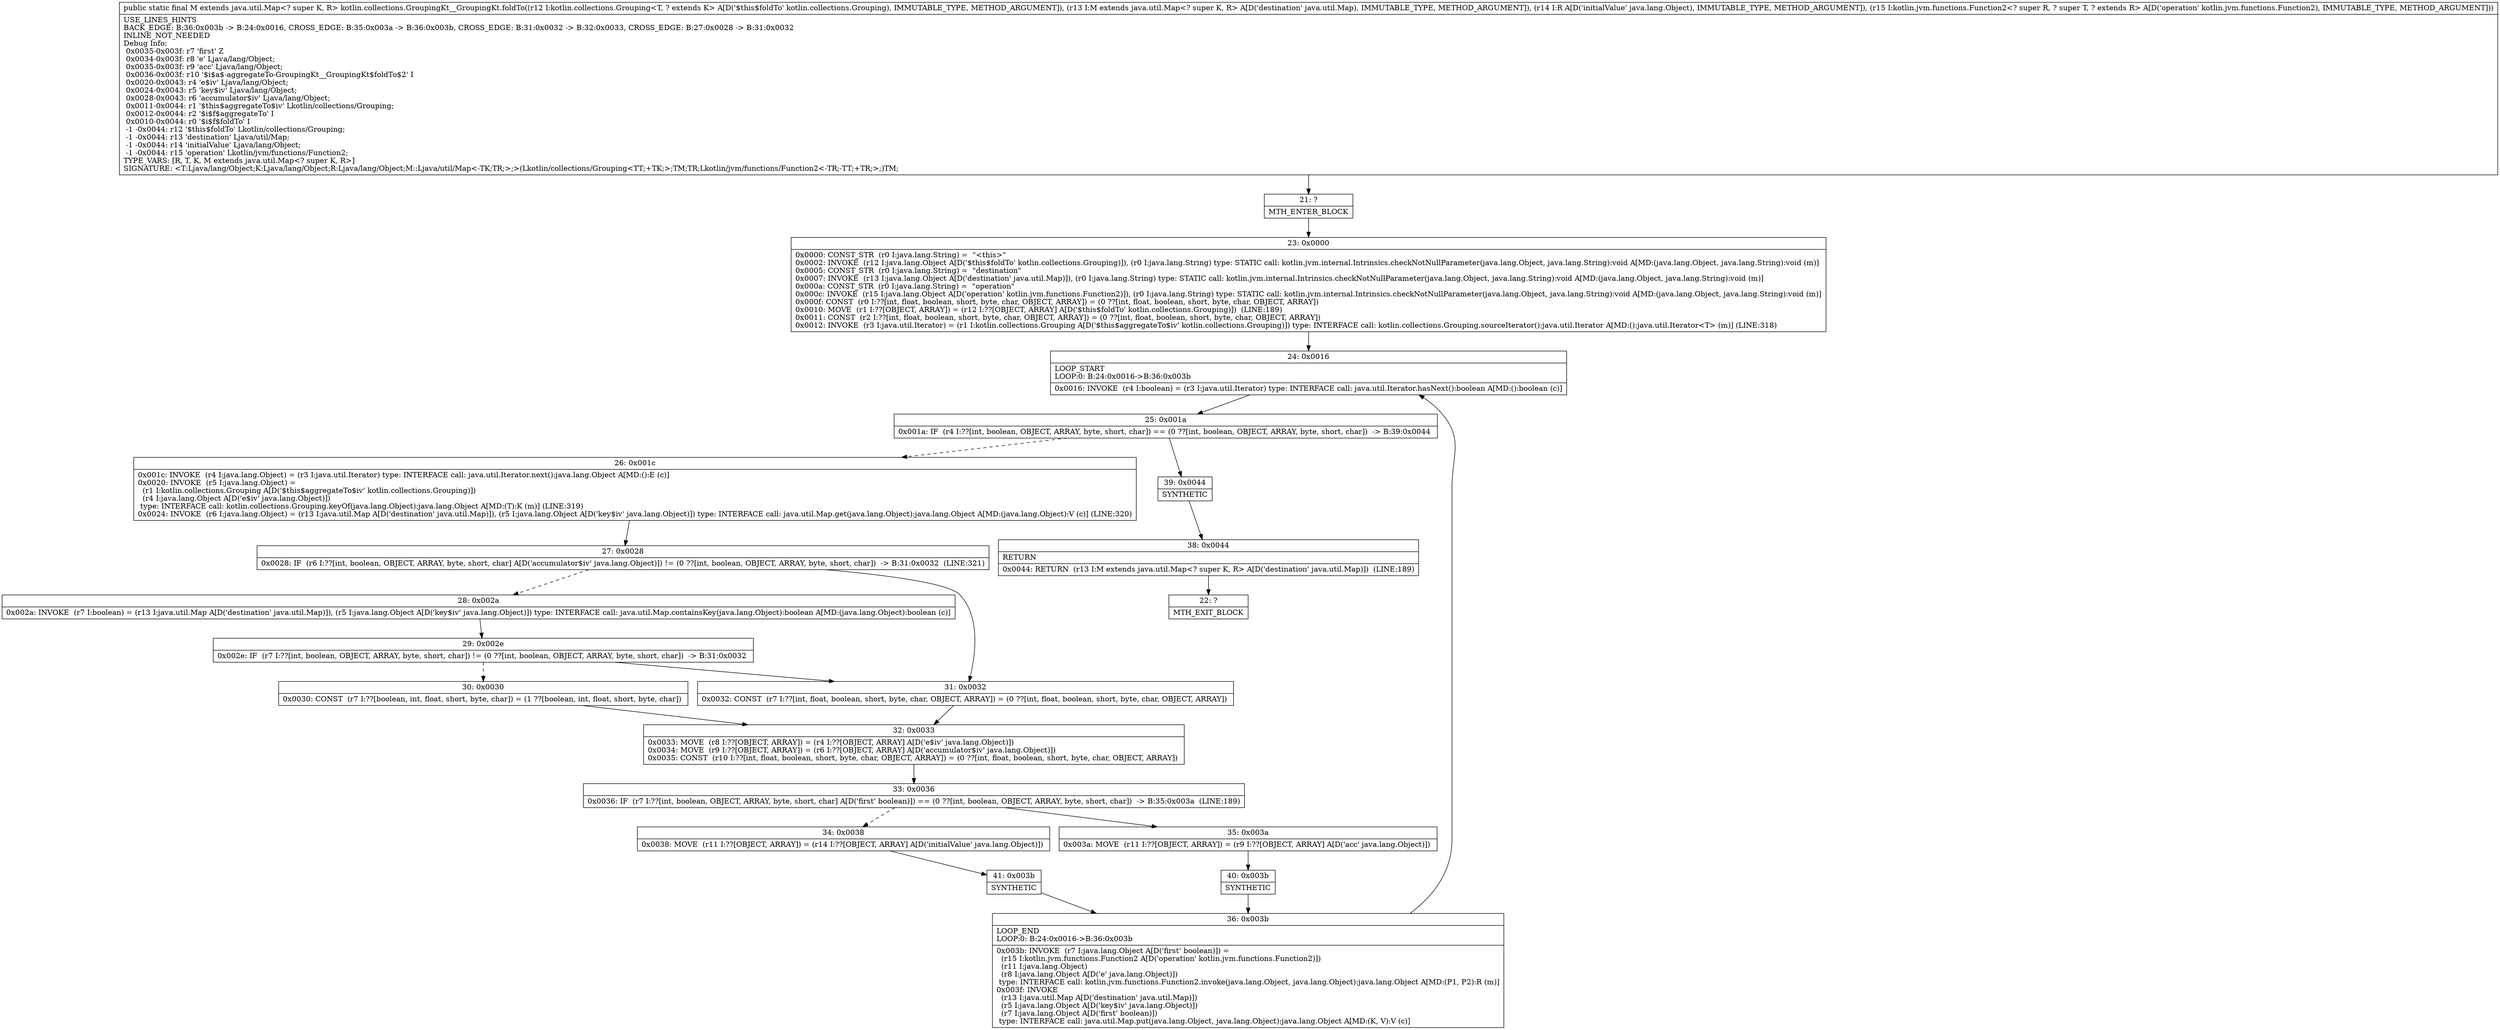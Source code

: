 digraph "CFG forkotlin.collections.GroupingKt__GroupingKt.foldTo(Lkotlin\/collections\/Grouping;Ljava\/util\/Map;Ljava\/lang\/Object;Lkotlin\/jvm\/functions\/Function2;)Ljava\/util\/Map;" {
Node_21 [shape=record,label="{21\:\ ?|MTH_ENTER_BLOCK\l}"];
Node_23 [shape=record,label="{23\:\ 0x0000|0x0000: CONST_STR  (r0 I:java.lang.String) =  \"\<this\>\" \l0x0002: INVOKE  (r12 I:java.lang.Object A[D('$this$foldTo' kotlin.collections.Grouping)]), (r0 I:java.lang.String) type: STATIC call: kotlin.jvm.internal.Intrinsics.checkNotNullParameter(java.lang.Object, java.lang.String):void A[MD:(java.lang.Object, java.lang.String):void (m)]\l0x0005: CONST_STR  (r0 I:java.lang.String) =  \"destination\" \l0x0007: INVOKE  (r13 I:java.lang.Object A[D('destination' java.util.Map)]), (r0 I:java.lang.String) type: STATIC call: kotlin.jvm.internal.Intrinsics.checkNotNullParameter(java.lang.Object, java.lang.String):void A[MD:(java.lang.Object, java.lang.String):void (m)]\l0x000a: CONST_STR  (r0 I:java.lang.String) =  \"operation\" \l0x000c: INVOKE  (r15 I:java.lang.Object A[D('operation' kotlin.jvm.functions.Function2)]), (r0 I:java.lang.String) type: STATIC call: kotlin.jvm.internal.Intrinsics.checkNotNullParameter(java.lang.Object, java.lang.String):void A[MD:(java.lang.Object, java.lang.String):void (m)]\l0x000f: CONST  (r0 I:??[int, float, boolean, short, byte, char, OBJECT, ARRAY]) = (0 ??[int, float, boolean, short, byte, char, OBJECT, ARRAY]) \l0x0010: MOVE  (r1 I:??[OBJECT, ARRAY]) = (r12 I:??[OBJECT, ARRAY] A[D('$this$foldTo' kotlin.collections.Grouping)])  (LINE:189)\l0x0011: CONST  (r2 I:??[int, float, boolean, short, byte, char, OBJECT, ARRAY]) = (0 ??[int, float, boolean, short, byte, char, OBJECT, ARRAY]) \l0x0012: INVOKE  (r3 I:java.util.Iterator) = (r1 I:kotlin.collections.Grouping A[D('$this$aggregateTo$iv' kotlin.collections.Grouping)]) type: INTERFACE call: kotlin.collections.Grouping.sourceIterator():java.util.Iterator A[MD:():java.util.Iterator\<T\> (m)] (LINE:318)\l}"];
Node_24 [shape=record,label="{24\:\ 0x0016|LOOP_START\lLOOP:0: B:24:0x0016\-\>B:36:0x003b\l|0x0016: INVOKE  (r4 I:boolean) = (r3 I:java.util.Iterator) type: INTERFACE call: java.util.Iterator.hasNext():boolean A[MD:():boolean (c)]\l}"];
Node_25 [shape=record,label="{25\:\ 0x001a|0x001a: IF  (r4 I:??[int, boolean, OBJECT, ARRAY, byte, short, char]) == (0 ??[int, boolean, OBJECT, ARRAY, byte, short, char])  \-\> B:39:0x0044 \l}"];
Node_26 [shape=record,label="{26\:\ 0x001c|0x001c: INVOKE  (r4 I:java.lang.Object) = (r3 I:java.util.Iterator) type: INTERFACE call: java.util.Iterator.next():java.lang.Object A[MD:():E (c)]\l0x0020: INVOKE  (r5 I:java.lang.Object) = \l  (r1 I:kotlin.collections.Grouping A[D('$this$aggregateTo$iv' kotlin.collections.Grouping)])\l  (r4 I:java.lang.Object A[D('e$iv' java.lang.Object)])\l type: INTERFACE call: kotlin.collections.Grouping.keyOf(java.lang.Object):java.lang.Object A[MD:(T):K (m)] (LINE:319)\l0x0024: INVOKE  (r6 I:java.lang.Object) = (r13 I:java.util.Map A[D('destination' java.util.Map)]), (r5 I:java.lang.Object A[D('key$iv' java.lang.Object)]) type: INTERFACE call: java.util.Map.get(java.lang.Object):java.lang.Object A[MD:(java.lang.Object):V (c)] (LINE:320)\l}"];
Node_27 [shape=record,label="{27\:\ 0x0028|0x0028: IF  (r6 I:??[int, boolean, OBJECT, ARRAY, byte, short, char] A[D('accumulator$iv' java.lang.Object)]) != (0 ??[int, boolean, OBJECT, ARRAY, byte, short, char])  \-\> B:31:0x0032  (LINE:321)\l}"];
Node_28 [shape=record,label="{28\:\ 0x002a|0x002a: INVOKE  (r7 I:boolean) = (r13 I:java.util.Map A[D('destination' java.util.Map)]), (r5 I:java.lang.Object A[D('key$iv' java.lang.Object)]) type: INTERFACE call: java.util.Map.containsKey(java.lang.Object):boolean A[MD:(java.lang.Object):boolean (c)]\l}"];
Node_29 [shape=record,label="{29\:\ 0x002e|0x002e: IF  (r7 I:??[int, boolean, OBJECT, ARRAY, byte, short, char]) != (0 ??[int, boolean, OBJECT, ARRAY, byte, short, char])  \-\> B:31:0x0032 \l}"];
Node_30 [shape=record,label="{30\:\ 0x0030|0x0030: CONST  (r7 I:??[boolean, int, float, short, byte, char]) = (1 ??[boolean, int, float, short, byte, char]) \l}"];
Node_32 [shape=record,label="{32\:\ 0x0033|0x0033: MOVE  (r8 I:??[OBJECT, ARRAY]) = (r4 I:??[OBJECT, ARRAY] A[D('e$iv' java.lang.Object)]) \l0x0034: MOVE  (r9 I:??[OBJECT, ARRAY]) = (r6 I:??[OBJECT, ARRAY] A[D('accumulator$iv' java.lang.Object)]) \l0x0035: CONST  (r10 I:??[int, float, boolean, short, byte, char, OBJECT, ARRAY]) = (0 ??[int, float, boolean, short, byte, char, OBJECT, ARRAY]) \l}"];
Node_33 [shape=record,label="{33\:\ 0x0036|0x0036: IF  (r7 I:??[int, boolean, OBJECT, ARRAY, byte, short, char] A[D('first' boolean)]) == (0 ??[int, boolean, OBJECT, ARRAY, byte, short, char])  \-\> B:35:0x003a  (LINE:189)\l}"];
Node_34 [shape=record,label="{34\:\ 0x0038|0x0038: MOVE  (r11 I:??[OBJECT, ARRAY]) = (r14 I:??[OBJECT, ARRAY] A[D('initialValue' java.lang.Object)]) \l}"];
Node_41 [shape=record,label="{41\:\ 0x003b|SYNTHETIC\l}"];
Node_36 [shape=record,label="{36\:\ 0x003b|LOOP_END\lLOOP:0: B:24:0x0016\-\>B:36:0x003b\l|0x003b: INVOKE  (r7 I:java.lang.Object A[D('first' boolean)]) = \l  (r15 I:kotlin.jvm.functions.Function2 A[D('operation' kotlin.jvm.functions.Function2)])\l  (r11 I:java.lang.Object)\l  (r8 I:java.lang.Object A[D('e' java.lang.Object)])\l type: INTERFACE call: kotlin.jvm.functions.Function2.invoke(java.lang.Object, java.lang.Object):java.lang.Object A[MD:(P1, P2):R (m)]\l0x003f: INVOKE  \l  (r13 I:java.util.Map A[D('destination' java.util.Map)])\l  (r5 I:java.lang.Object A[D('key$iv' java.lang.Object)])\l  (r7 I:java.lang.Object A[D('first' boolean)])\l type: INTERFACE call: java.util.Map.put(java.lang.Object, java.lang.Object):java.lang.Object A[MD:(K, V):V (c)]\l}"];
Node_35 [shape=record,label="{35\:\ 0x003a|0x003a: MOVE  (r11 I:??[OBJECT, ARRAY]) = (r9 I:??[OBJECT, ARRAY] A[D('acc' java.lang.Object)]) \l}"];
Node_40 [shape=record,label="{40\:\ 0x003b|SYNTHETIC\l}"];
Node_31 [shape=record,label="{31\:\ 0x0032|0x0032: CONST  (r7 I:??[int, float, boolean, short, byte, char, OBJECT, ARRAY]) = (0 ??[int, float, boolean, short, byte, char, OBJECT, ARRAY]) \l}"];
Node_39 [shape=record,label="{39\:\ 0x0044|SYNTHETIC\l}"];
Node_38 [shape=record,label="{38\:\ 0x0044|RETURN\l|0x0044: RETURN  (r13 I:M extends java.util.Map\<? super K, R\> A[D('destination' java.util.Map)])  (LINE:189)\l}"];
Node_22 [shape=record,label="{22\:\ ?|MTH_EXIT_BLOCK\l}"];
MethodNode[shape=record,label="{public static final M extends java.util.Map\<? super K, R\> kotlin.collections.GroupingKt__GroupingKt.foldTo((r12 I:kotlin.collections.Grouping\<T, ? extends K\> A[D('$this$foldTo' kotlin.collections.Grouping), IMMUTABLE_TYPE, METHOD_ARGUMENT]), (r13 I:M extends java.util.Map\<? super K, R\> A[D('destination' java.util.Map), IMMUTABLE_TYPE, METHOD_ARGUMENT]), (r14 I:R A[D('initialValue' java.lang.Object), IMMUTABLE_TYPE, METHOD_ARGUMENT]), (r15 I:kotlin.jvm.functions.Function2\<? super R, ? super T, ? extends R\> A[D('operation' kotlin.jvm.functions.Function2), IMMUTABLE_TYPE, METHOD_ARGUMENT]))  | USE_LINES_HINTS\lBACK_EDGE: B:36:0x003b \-\> B:24:0x0016, CROSS_EDGE: B:35:0x003a \-\> B:36:0x003b, CROSS_EDGE: B:31:0x0032 \-\> B:32:0x0033, CROSS_EDGE: B:27:0x0028 \-\> B:31:0x0032\lINLINE_NOT_NEEDED\lDebug Info:\l  0x0035\-0x003f: r7 'first' Z\l  0x0034\-0x003f: r8 'e' Ljava\/lang\/Object;\l  0x0035\-0x003f: r9 'acc' Ljava\/lang\/Object;\l  0x0036\-0x003f: r10 '$i$a$\-aggregateTo\-GroupingKt__GroupingKt$foldTo$2' I\l  0x0020\-0x0043: r4 'e$iv' Ljava\/lang\/Object;\l  0x0024\-0x0043: r5 'key$iv' Ljava\/lang\/Object;\l  0x0028\-0x0043: r6 'accumulator$iv' Ljava\/lang\/Object;\l  0x0011\-0x0044: r1 '$this$aggregateTo$iv' Lkotlin\/collections\/Grouping;\l  0x0012\-0x0044: r2 '$i$f$aggregateTo' I\l  0x0010\-0x0044: r0 '$i$f$foldTo' I\l  \-1 \-0x0044: r12 '$this$foldTo' Lkotlin\/collections\/Grouping;\l  \-1 \-0x0044: r13 'destination' Ljava\/util\/Map;\l  \-1 \-0x0044: r14 'initialValue' Ljava\/lang\/Object;\l  \-1 \-0x0044: r15 'operation' Lkotlin\/jvm\/functions\/Function2;\lTYPE_VARS: [R, T, K, M extends java.util.Map\<? super K, R\>]\lSIGNATURE: \<T:Ljava\/lang\/Object;K:Ljava\/lang\/Object;R:Ljava\/lang\/Object;M::Ljava\/util\/Map\<\-TK;TR;\>;\>(Lkotlin\/collections\/Grouping\<TT;+TK;\>;TM;TR;Lkotlin\/jvm\/functions\/Function2\<\-TR;\-TT;+TR;\>;)TM;\l}"];
MethodNode -> Node_21;Node_21 -> Node_23;
Node_23 -> Node_24;
Node_24 -> Node_25;
Node_25 -> Node_26[style=dashed];
Node_25 -> Node_39;
Node_26 -> Node_27;
Node_27 -> Node_28[style=dashed];
Node_27 -> Node_31;
Node_28 -> Node_29;
Node_29 -> Node_30[style=dashed];
Node_29 -> Node_31;
Node_30 -> Node_32;
Node_32 -> Node_33;
Node_33 -> Node_34[style=dashed];
Node_33 -> Node_35;
Node_34 -> Node_41;
Node_41 -> Node_36;
Node_36 -> Node_24;
Node_35 -> Node_40;
Node_40 -> Node_36;
Node_31 -> Node_32;
Node_39 -> Node_38;
Node_38 -> Node_22;
}

